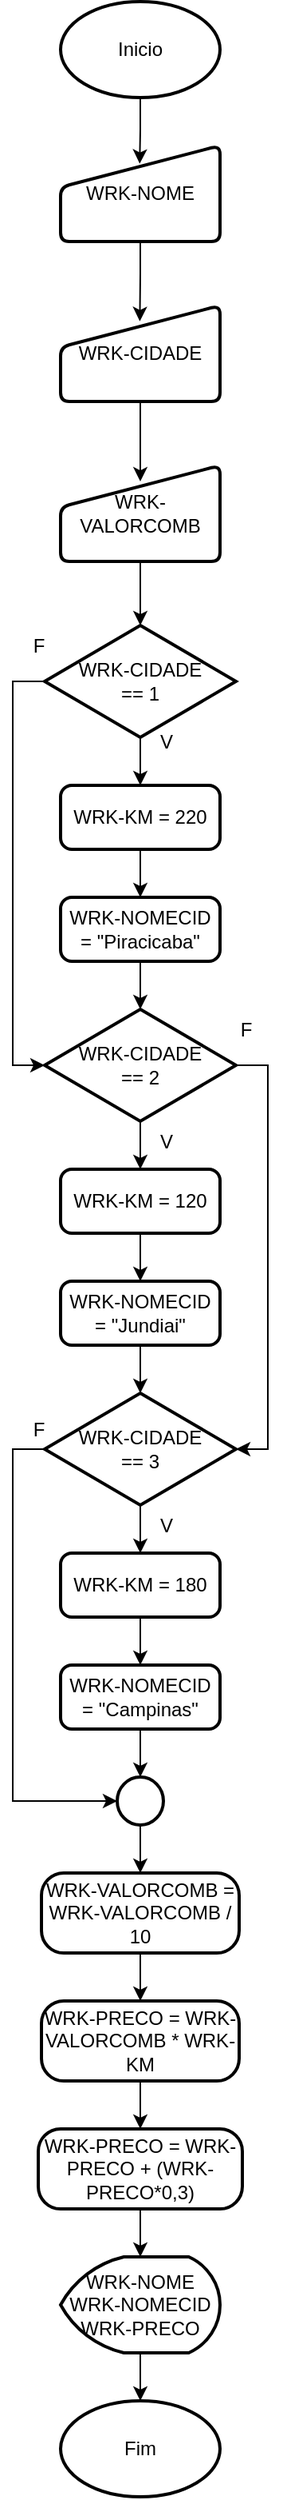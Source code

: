 <mxfile version="26.0.14">
  <diagram name="Página-1" id="rvppeheRo_m6DzSHfYoQ">
    <mxGraphModel dx="710" dy="355" grid="1" gridSize="10" guides="1" tooltips="1" connect="1" arrows="1" fold="1" page="1" pageScale="1" pageWidth="827" pageHeight="1169" math="0" shadow="0">
      <root>
        <mxCell id="0" />
        <mxCell id="1" parent="0" />
        <mxCell id="RwontTYqvXFegYssaHZf-1" value="Inicio" style="strokeWidth=2;html=1;shape=mxgraph.flowchart.start_1;whiteSpace=wrap;" vertex="1" parent="1">
          <mxGeometry x="364" y="10" width="100" height="60" as="geometry" />
        </mxCell>
        <mxCell id="RwontTYqvXFegYssaHZf-2" value="Fim" style="strokeWidth=2;html=1;shape=mxgraph.flowchart.start_1;whiteSpace=wrap;" vertex="1" parent="1">
          <mxGeometry x="364" y="1510" width="100" height="60" as="geometry" />
        </mxCell>
        <mxCell id="RwontTYqvXFegYssaHZf-3" value="WRK-NOME" style="html=1;strokeWidth=2;shape=manualInput;whiteSpace=wrap;rounded=1;size=26;arcSize=11;" vertex="1" parent="1">
          <mxGeometry x="364" y="100" width="100" height="60" as="geometry" />
        </mxCell>
        <mxCell id="RwontTYqvXFegYssaHZf-4" value="WRK-CIDADE" style="html=1;strokeWidth=2;shape=manualInput;whiteSpace=wrap;rounded=1;size=26;arcSize=11;" vertex="1" parent="1">
          <mxGeometry x="364" y="200" width="100" height="60" as="geometry" />
        </mxCell>
        <mxCell id="RwontTYqvXFegYssaHZf-5" style="edgeStyle=orthogonalEdgeStyle;rounded=0;orthogonalLoop=1;jettySize=auto;html=1;exitX=0.5;exitY=1;exitDx=0;exitDy=0;exitPerimeter=0;entryX=0.496;entryY=0.189;entryDx=0;entryDy=0;entryPerimeter=0;" edge="1" parent="1" source="RwontTYqvXFegYssaHZf-1" target="RwontTYqvXFegYssaHZf-3">
          <mxGeometry relative="1" as="geometry">
            <mxPoint x="414" y="110" as="targetPoint" />
          </mxGeometry>
        </mxCell>
        <mxCell id="RwontTYqvXFegYssaHZf-6" style="edgeStyle=orthogonalEdgeStyle;rounded=0;orthogonalLoop=1;jettySize=auto;html=1;exitX=0.5;exitY=1;exitDx=0;exitDy=0;entryX=0.497;entryY=0.164;entryDx=0;entryDy=0;entryPerimeter=0;" edge="1" parent="1" source="RwontTYqvXFegYssaHZf-3" target="RwontTYqvXFegYssaHZf-4">
          <mxGeometry relative="1" as="geometry" />
        </mxCell>
        <mxCell id="RwontTYqvXFegYssaHZf-7" value="WRK-VALORCOMB" style="html=1;strokeWidth=2;shape=manualInput;whiteSpace=wrap;rounded=1;size=26;arcSize=11;" vertex="1" parent="1">
          <mxGeometry x="364" y="300" width="100" height="60" as="geometry" />
        </mxCell>
        <mxCell id="RwontTYqvXFegYssaHZf-8" style="edgeStyle=orthogonalEdgeStyle;rounded=0;orthogonalLoop=1;jettySize=auto;html=1;exitX=0.5;exitY=1;exitDx=0;exitDy=0;entryX=0.5;entryY=0.167;entryDx=0;entryDy=0;entryPerimeter=0;" edge="1" parent="1" source="RwontTYqvXFegYssaHZf-4" target="RwontTYqvXFegYssaHZf-7">
          <mxGeometry relative="1" as="geometry" />
        </mxCell>
        <mxCell id="RwontTYqvXFegYssaHZf-12" style="edgeStyle=orthogonalEdgeStyle;rounded=0;orthogonalLoop=1;jettySize=auto;html=1;exitX=0.5;exitY=1;exitDx=0;exitDy=0;exitPerimeter=0;entryX=0.5;entryY=0;entryDx=0;entryDy=0;" edge="1" parent="1" source="RwontTYqvXFegYssaHZf-9" target="RwontTYqvXFegYssaHZf-11">
          <mxGeometry relative="1" as="geometry" />
        </mxCell>
        <mxCell id="RwontTYqvXFegYssaHZf-9" value="WRK-CIDADE&lt;div&gt;== 1&lt;/div&gt;" style="strokeWidth=2;html=1;shape=mxgraph.flowchart.decision;whiteSpace=wrap;" vertex="1" parent="1">
          <mxGeometry x="354" y="400" width="120" height="70" as="geometry" />
        </mxCell>
        <mxCell id="RwontTYqvXFegYssaHZf-10" style="edgeStyle=orthogonalEdgeStyle;rounded=0;orthogonalLoop=1;jettySize=auto;html=1;exitX=0.5;exitY=1;exitDx=0;exitDy=0;entryX=0.5;entryY=0;entryDx=0;entryDy=0;entryPerimeter=0;" edge="1" parent="1" source="RwontTYqvXFegYssaHZf-7" target="RwontTYqvXFegYssaHZf-9">
          <mxGeometry relative="1" as="geometry" />
        </mxCell>
        <mxCell id="RwontTYqvXFegYssaHZf-14" style="edgeStyle=orthogonalEdgeStyle;rounded=0;orthogonalLoop=1;jettySize=auto;html=1;exitX=0.5;exitY=1;exitDx=0;exitDy=0;entryX=0.5;entryY=0;entryDx=0;entryDy=0;" edge="1" parent="1" source="RwontTYqvXFegYssaHZf-11" target="RwontTYqvXFegYssaHZf-13">
          <mxGeometry relative="1" as="geometry" />
        </mxCell>
        <mxCell id="RwontTYqvXFegYssaHZf-11" value="WRK-KM = 220" style="rounded=1;whiteSpace=wrap;html=1;absoluteArcSize=1;arcSize=14;strokeWidth=2;" vertex="1" parent="1">
          <mxGeometry x="364" y="500" width="100" height="40" as="geometry" />
        </mxCell>
        <mxCell id="RwontTYqvXFegYssaHZf-13" value="WRK-NOMECID = &quot;Piracicaba&quot;" style="rounded=1;whiteSpace=wrap;html=1;absoluteArcSize=1;arcSize=14;strokeWidth=2;" vertex="1" parent="1">
          <mxGeometry x="364" y="570" width="100" height="40" as="geometry" />
        </mxCell>
        <mxCell id="RwontTYqvXFegYssaHZf-15" style="edgeStyle=orthogonalEdgeStyle;rounded=0;orthogonalLoop=1;jettySize=auto;html=1;exitX=0.5;exitY=1;exitDx=0;exitDy=0;exitPerimeter=0;entryX=0.5;entryY=0;entryDx=0;entryDy=0;" edge="1" parent="1" source="RwontTYqvXFegYssaHZf-16" target="RwontTYqvXFegYssaHZf-18">
          <mxGeometry relative="1" as="geometry" />
        </mxCell>
        <mxCell id="RwontTYqvXFegYssaHZf-16" value="WRK-CIDADE&lt;div&gt;== 2&lt;/div&gt;" style="strokeWidth=2;html=1;shape=mxgraph.flowchart.decision;whiteSpace=wrap;" vertex="1" parent="1">
          <mxGeometry x="354" y="640" width="120" height="70" as="geometry" />
        </mxCell>
        <mxCell id="RwontTYqvXFegYssaHZf-17" style="edgeStyle=orthogonalEdgeStyle;rounded=0;orthogonalLoop=1;jettySize=auto;html=1;exitX=0.5;exitY=1;exitDx=0;exitDy=0;entryX=0.5;entryY=0;entryDx=0;entryDy=0;" edge="1" parent="1" source="RwontTYqvXFegYssaHZf-18" target="RwontTYqvXFegYssaHZf-19">
          <mxGeometry relative="1" as="geometry" />
        </mxCell>
        <mxCell id="RwontTYqvXFegYssaHZf-18" value="WRK-KM = 120" style="rounded=1;whiteSpace=wrap;html=1;absoluteArcSize=1;arcSize=14;strokeWidth=2;" vertex="1" parent="1">
          <mxGeometry x="364" y="740" width="100" height="40" as="geometry" />
        </mxCell>
        <mxCell id="RwontTYqvXFegYssaHZf-19" value="WRK-NOMECID = &quot;Jundiai&quot;" style="rounded=1;whiteSpace=wrap;html=1;absoluteArcSize=1;arcSize=14;strokeWidth=2;" vertex="1" parent="1">
          <mxGeometry x="364" y="810" width="100" height="40" as="geometry" />
        </mxCell>
        <mxCell id="RwontTYqvXFegYssaHZf-20" style="edgeStyle=orthogonalEdgeStyle;rounded=0;orthogonalLoop=1;jettySize=auto;html=1;exitX=0.5;exitY=1;exitDx=0;exitDy=0;exitPerimeter=0;entryX=0.5;entryY=0;entryDx=0;entryDy=0;" edge="1" parent="1" source="RwontTYqvXFegYssaHZf-21" target="RwontTYqvXFegYssaHZf-23">
          <mxGeometry relative="1" as="geometry" />
        </mxCell>
        <mxCell id="RwontTYqvXFegYssaHZf-21" value="WRK-CIDADE&lt;div&gt;== 3&lt;/div&gt;" style="strokeWidth=2;html=1;shape=mxgraph.flowchart.decision;whiteSpace=wrap;" vertex="1" parent="1">
          <mxGeometry x="354" y="880" width="120" height="70" as="geometry" />
        </mxCell>
        <mxCell id="RwontTYqvXFegYssaHZf-22" style="edgeStyle=orthogonalEdgeStyle;rounded=0;orthogonalLoop=1;jettySize=auto;html=1;exitX=0.5;exitY=1;exitDx=0;exitDy=0;entryX=0.5;entryY=0;entryDx=0;entryDy=0;" edge="1" parent="1" source="RwontTYqvXFegYssaHZf-23" target="RwontTYqvXFegYssaHZf-24">
          <mxGeometry relative="1" as="geometry" />
        </mxCell>
        <mxCell id="RwontTYqvXFegYssaHZf-23" value="WRK-KM = 180" style="rounded=1;whiteSpace=wrap;html=1;absoluteArcSize=1;arcSize=14;strokeWidth=2;" vertex="1" parent="1">
          <mxGeometry x="364" y="980" width="100" height="40" as="geometry" />
        </mxCell>
        <mxCell id="RwontTYqvXFegYssaHZf-24" value="WRK-NOMECID = &quot;Campinas&quot;" style="rounded=1;whiteSpace=wrap;html=1;absoluteArcSize=1;arcSize=14;strokeWidth=2;" vertex="1" parent="1">
          <mxGeometry x="364" y="1050" width="100" height="40" as="geometry" />
        </mxCell>
        <mxCell id="RwontTYqvXFegYssaHZf-26" style="edgeStyle=orthogonalEdgeStyle;rounded=0;orthogonalLoop=1;jettySize=auto;html=1;exitX=0.5;exitY=1;exitDx=0;exitDy=0;entryX=0.5;entryY=0;entryDx=0;entryDy=0;entryPerimeter=0;" edge="1" parent="1" source="RwontTYqvXFegYssaHZf-13" target="RwontTYqvXFegYssaHZf-16">
          <mxGeometry relative="1" as="geometry" />
        </mxCell>
        <mxCell id="RwontTYqvXFegYssaHZf-27" style="edgeStyle=orthogonalEdgeStyle;rounded=0;orthogonalLoop=1;jettySize=auto;html=1;exitX=0.5;exitY=1;exitDx=0;exitDy=0;entryX=0.5;entryY=0;entryDx=0;entryDy=0;entryPerimeter=0;" edge="1" parent="1" source="RwontTYqvXFegYssaHZf-19" target="RwontTYqvXFegYssaHZf-21">
          <mxGeometry relative="1" as="geometry" />
        </mxCell>
        <mxCell id="RwontTYqvXFegYssaHZf-28" style="edgeStyle=orthogonalEdgeStyle;rounded=0;orthogonalLoop=1;jettySize=auto;html=1;exitX=0;exitY=0.5;exitDx=0;exitDy=0;exitPerimeter=0;entryX=0;entryY=0.5;entryDx=0;entryDy=0;entryPerimeter=0;" edge="1" parent="1" source="RwontTYqvXFegYssaHZf-9" target="RwontTYqvXFegYssaHZf-16">
          <mxGeometry relative="1" as="geometry" />
        </mxCell>
        <mxCell id="RwontTYqvXFegYssaHZf-29" style="edgeStyle=orthogonalEdgeStyle;rounded=0;orthogonalLoop=1;jettySize=auto;html=1;exitX=1;exitY=0.5;exitDx=0;exitDy=0;exitPerimeter=0;entryX=1;entryY=0.5;entryDx=0;entryDy=0;entryPerimeter=0;" edge="1" parent="1" source="RwontTYqvXFegYssaHZf-16" target="RwontTYqvXFegYssaHZf-21">
          <mxGeometry relative="1" as="geometry" />
        </mxCell>
        <mxCell id="RwontTYqvXFegYssaHZf-30" value="F" style="text;html=1;align=center;verticalAlign=middle;resizable=0;points=[];autosize=1;strokeColor=none;fillColor=none;" vertex="1" parent="1">
          <mxGeometry x="335" y="398" width="30" height="30" as="geometry" />
        </mxCell>
        <mxCell id="RwontTYqvXFegYssaHZf-31" value="V" style="text;html=1;align=center;verticalAlign=middle;resizable=0;points=[];autosize=1;strokeColor=none;fillColor=none;" vertex="1" parent="1">
          <mxGeometry x="415" y="458" width="30" height="30" as="geometry" />
        </mxCell>
        <mxCell id="RwontTYqvXFegYssaHZf-32" value="F" style="text;html=1;align=center;verticalAlign=middle;resizable=0;points=[];autosize=1;strokeColor=none;fillColor=none;" vertex="1" parent="1">
          <mxGeometry x="465" y="638" width="30" height="30" as="geometry" />
        </mxCell>
        <mxCell id="RwontTYqvXFegYssaHZf-33" value="V" style="text;html=1;align=center;verticalAlign=middle;resizable=0;points=[];autosize=1;strokeColor=none;fillColor=none;" vertex="1" parent="1">
          <mxGeometry x="415" y="708" width="30" height="30" as="geometry" />
        </mxCell>
        <mxCell id="RwontTYqvXFegYssaHZf-34" value="V" style="text;html=1;align=center;verticalAlign=middle;resizable=0;points=[];autosize=1;strokeColor=none;fillColor=none;" vertex="1" parent="1">
          <mxGeometry x="415" y="948" width="30" height="30" as="geometry" />
        </mxCell>
        <mxCell id="RwontTYqvXFegYssaHZf-41" style="edgeStyle=orthogonalEdgeStyle;rounded=0;orthogonalLoop=1;jettySize=auto;html=1;exitX=0.5;exitY=1;exitDx=0;exitDy=0;exitPerimeter=0;entryX=0.5;entryY=0;entryDx=0;entryDy=0;" edge="1" parent="1" source="RwontTYqvXFegYssaHZf-36" target="RwontTYqvXFegYssaHZf-40">
          <mxGeometry relative="1" as="geometry" />
        </mxCell>
        <mxCell id="RwontTYqvXFegYssaHZf-36" value="" style="strokeWidth=2;html=1;shape=mxgraph.flowchart.start_2;whiteSpace=wrap;" vertex="1" parent="1">
          <mxGeometry x="399.5" y="1120" width="29" height="30" as="geometry" />
        </mxCell>
        <mxCell id="RwontTYqvXFegYssaHZf-37" style="edgeStyle=orthogonalEdgeStyle;rounded=0;orthogonalLoop=1;jettySize=auto;html=1;exitX=0.5;exitY=1;exitDx=0;exitDy=0;entryX=0.5;entryY=0;entryDx=0;entryDy=0;entryPerimeter=0;" edge="1" parent="1" source="RwontTYqvXFegYssaHZf-24" target="RwontTYqvXFegYssaHZf-36">
          <mxGeometry relative="1" as="geometry" />
        </mxCell>
        <mxCell id="RwontTYqvXFegYssaHZf-38" style="edgeStyle=orthogonalEdgeStyle;rounded=0;orthogonalLoop=1;jettySize=auto;html=1;exitX=0;exitY=0.5;exitDx=0;exitDy=0;exitPerimeter=0;entryX=0;entryY=0.5;entryDx=0;entryDy=0;entryPerimeter=0;" edge="1" parent="1" source="RwontTYqvXFegYssaHZf-21" target="RwontTYqvXFegYssaHZf-36">
          <mxGeometry relative="1" as="geometry" />
        </mxCell>
        <mxCell id="RwontTYqvXFegYssaHZf-39" value="F" style="text;html=1;align=center;verticalAlign=middle;resizable=0;points=[];autosize=1;strokeColor=none;fillColor=none;" vertex="1" parent="1">
          <mxGeometry x="335" y="888" width="30" height="30" as="geometry" />
        </mxCell>
        <mxCell id="RwontTYqvXFegYssaHZf-43" style="edgeStyle=orthogonalEdgeStyle;rounded=0;orthogonalLoop=1;jettySize=auto;html=1;exitX=0.5;exitY=1;exitDx=0;exitDy=0;entryX=0.5;entryY=0;entryDx=0;entryDy=0;" edge="1" parent="1" source="RwontTYqvXFegYssaHZf-40" target="RwontTYqvXFegYssaHZf-42">
          <mxGeometry relative="1" as="geometry" />
        </mxCell>
        <mxCell id="RwontTYqvXFegYssaHZf-40" value="WRK-VALORCOMB = WRK-VALORCOMB / 10" style="rounded=1;whiteSpace=wrap;html=1;absoluteArcSize=1;arcSize=28;strokeWidth=2;" vertex="1" parent="1">
          <mxGeometry x="352" y="1180" width="124" height="50" as="geometry" />
        </mxCell>
        <mxCell id="RwontTYqvXFegYssaHZf-45" style="edgeStyle=orthogonalEdgeStyle;rounded=0;orthogonalLoop=1;jettySize=auto;html=1;exitX=0.5;exitY=1;exitDx=0;exitDy=0;entryX=0.5;entryY=0;entryDx=0;entryDy=0;" edge="1" parent="1" source="RwontTYqvXFegYssaHZf-42" target="RwontTYqvXFegYssaHZf-44">
          <mxGeometry relative="1" as="geometry" />
        </mxCell>
        <mxCell id="RwontTYqvXFegYssaHZf-42" value="WRK-PRECO = WRK-VALORCOMB * WRK-KM" style="rounded=1;whiteSpace=wrap;html=1;absoluteArcSize=1;arcSize=28;strokeWidth=2;" vertex="1" parent="1">
          <mxGeometry x="352" y="1260" width="124" height="50" as="geometry" />
        </mxCell>
        <mxCell id="RwontTYqvXFegYssaHZf-44" value="WRK-PRECO = WRK-PRECO + (WRK-PRECO*0,3)" style="rounded=1;whiteSpace=wrap;html=1;absoluteArcSize=1;arcSize=28;strokeWidth=2;" vertex="1" parent="1">
          <mxGeometry x="350" y="1340" width="128" height="50" as="geometry" />
        </mxCell>
        <mxCell id="RwontTYqvXFegYssaHZf-46" value="WRK-NOME&lt;div&gt;WRK-NOMECID&lt;/div&gt;&lt;div&gt;WRK-PRECO&lt;/div&gt;" style="strokeWidth=2;html=1;shape=mxgraph.flowchart.display;whiteSpace=wrap;" vertex="1" parent="1">
          <mxGeometry x="364" y="1420" width="100" height="60" as="geometry" />
        </mxCell>
        <mxCell id="RwontTYqvXFegYssaHZf-47" style="edgeStyle=orthogonalEdgeStyle;rounded=0;orthogonalLoop=1;jettySize=auto;html=1;exitX=0.5;exitY=1;exitDx=0;exitDy=0;entryX=0.5;entryY=0;entryDx=0;entryDy=0;entryPerimeter=0;" edge="1" parent="1" source="RwontTYqvXFegYssaHZf-44" target="RwontTYqvXFegYssaHZf-46">
          <mxGeometry relative="1" as="geometry" />
        </mxCell>
        <mxCell id="RwontTYqvXFegYssaHZf-48" style="edgeStyle=orthogonalEdgeStyle;rounded=0;orthogonalLoop=1;jettySize=auto;html=1;exitX=0.5;exitY=1;exitDx=0;exitDy=0;exitPerimeter=0;entryX=0.5;entryY=0;entryDx=0;entryDy=0;entryPerimeter=0;" edge="1" parent="1" source="RwontTYqvXFegYssaHZf-46" target="RwontTYqvXFegYssaHZf-2">
          <mxGeometry relative="1" as="geometry" />
        </mxCell>
      </root>
    </mxGraphModel>
  </diagram>
</mxfile>

